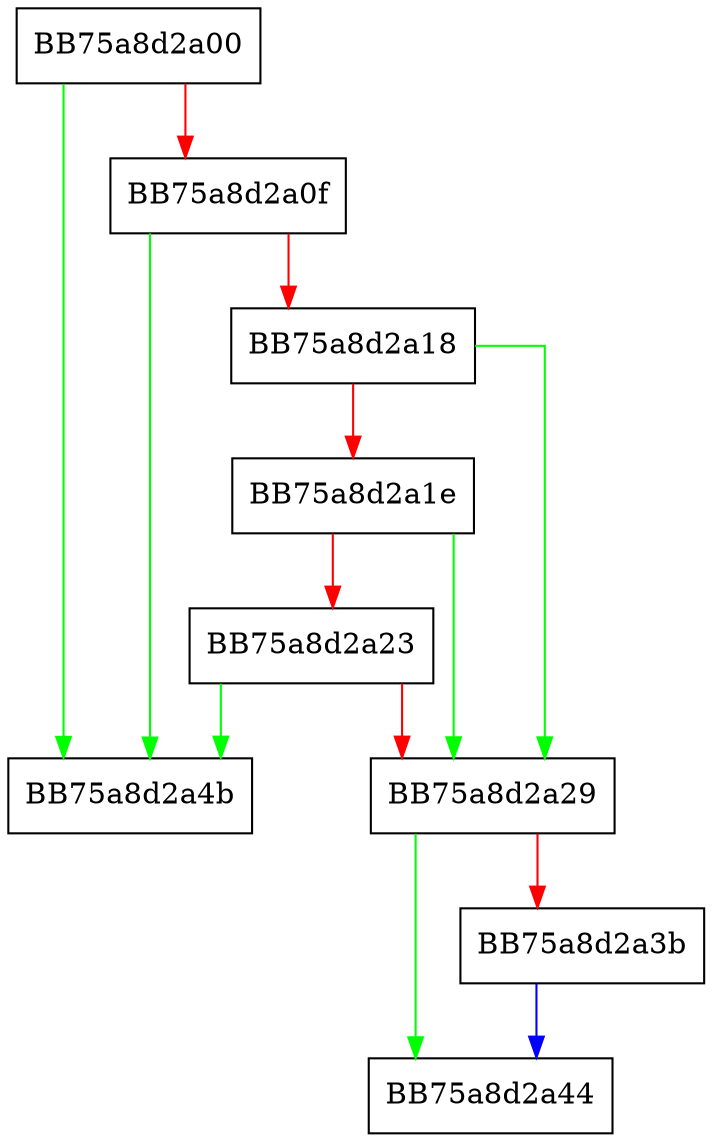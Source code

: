 digraph pbackfail {
  node [shape="box"];
  graph [splines=ortho];
  BB75a8d2a00 -> BB75a8d2a4b [color="green"];
  BB75a8d2a00 -> BB75a8d2a0f [color="red"];
  BB75a8d2a0f -> BB75a8d2a4b [color="green"];
  BB75a8d2a0f -> BB75a8d2a18 [color="red"];
  BB75a8d2a18 -> BB75a8d2a29 [color="green"];
  BB75a8d2a18 -> BB75a8d2a1e [color="red"];
  BB75a8d2a1e -> BB75a8d2a29 [color="green"];
  BB75a8d2a1e -> BB75a8d2a23 [color="red"];
  BB75a8d2a23 -> BB75a8d2a4b [color="green"];
  BB75a8d2a23 -> BB75a8d2a29 [color="red"];
  BB75a8d2a29 -> BB75a8d2a44 [color="green"];
  BB75a8d2a29 -> BB75a8d2a3b [color="red"];
  BB75a8d2a3b -> BB75a8d2a44 [color="blue"];
}